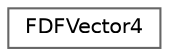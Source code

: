digraph "Graphical Class Hierarchy"
{
 // INTERACTIVE_SVG=YES
 // LATEX_PDF_SIZE
  bgcolor="transparent";
  edge [fontname=Helvetica,fontsize=10,labelfontname=Helvetica,labelfontsize=10];
  node [fontname=Helvetica,fontsize=10,shape=box,height=0.2,width=0.4];
  rankdir="LR";
  Node0 [id="Node000000",label="FDFVector4",height=0.2,width=0.4,color="grey40", fillcolor="white", style="filled",URL="$d2/d4f/structFDFVector4.html",tooltip=" "];
}
